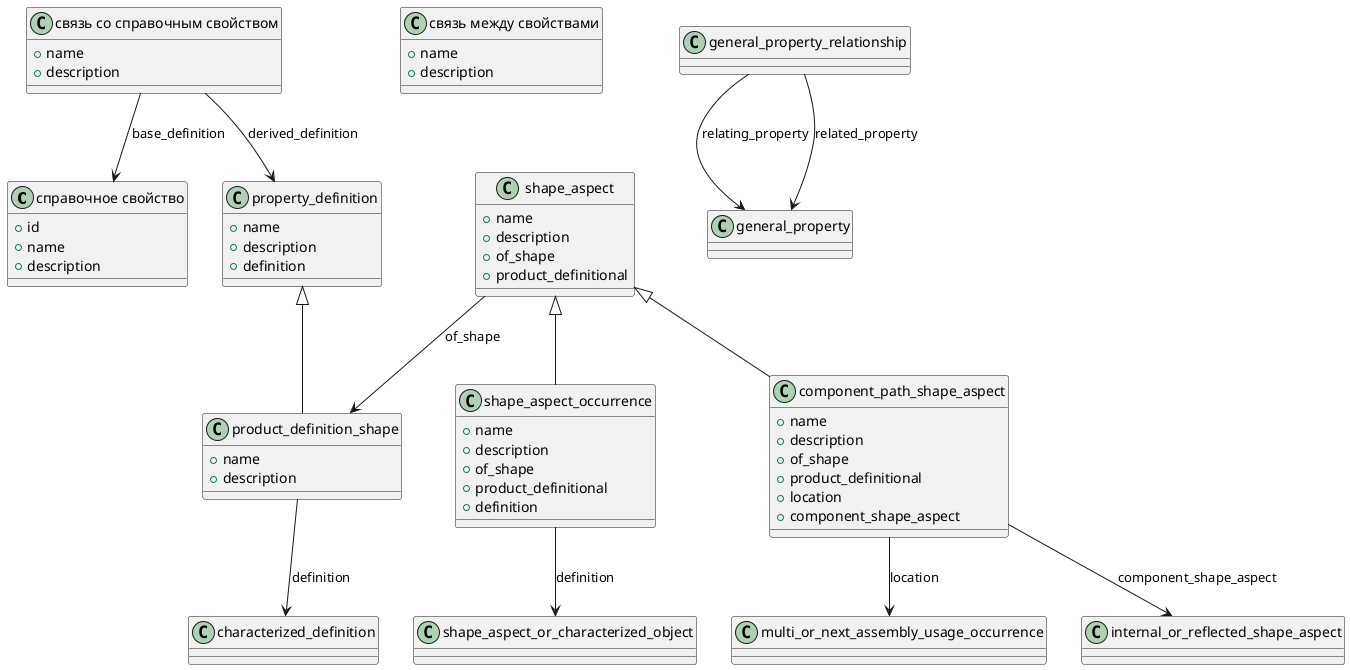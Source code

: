 @startuml

class "справочное свойство" {
  +id
  +name
  +description
}

class "связь со справочным свойством" {
  +name
  +description
}

class "связь между свойствами" {
  +name
  +description
}

' Ассоциации
"связь со справочным свойством" --> "справочное свойство" : base_definition
"связь со справочным свойством" --> property_definition : derived_definition

general_property_relationship --> general_property : relating_property
general_property_relationship --> general_property : related_property

class property_definition {
  +name
  +description
  +definition
}

class product_definition_shape {
  +name
  +description
}

class shape_aspect {
  +name
  +description
  +of_shape
  +product_definitional
}

class shape_aspect_occurrence {
  +name
  +description
  +of_shape
  +product_definitional
  +definition
}

class component_path_shape_aspect {
  +name
  +description
  +of_shape
  +product_definitional
  +location
  +component_shape_aspect
}

' Наследование
property_definition <|-- product_definition_shape
shape_aspect <|-- shape_aspect_occurrence
shape_aspect <|-- component_path_shape_aspect

' Ассоциации
product_definition_shape --> characterized_definition : definition
shape_aspect --> product_definition_shape : of_shape
shape_aspect_occurrence --> shape_aspect_or_characterized_object : definition
component_path_shape_aspect --> multi_or_next_assembly_usage_occurrence : location
component_path_shape_aspect --> internal_or_reflected_shape_aspect : component_shape_aspect

@enduml

